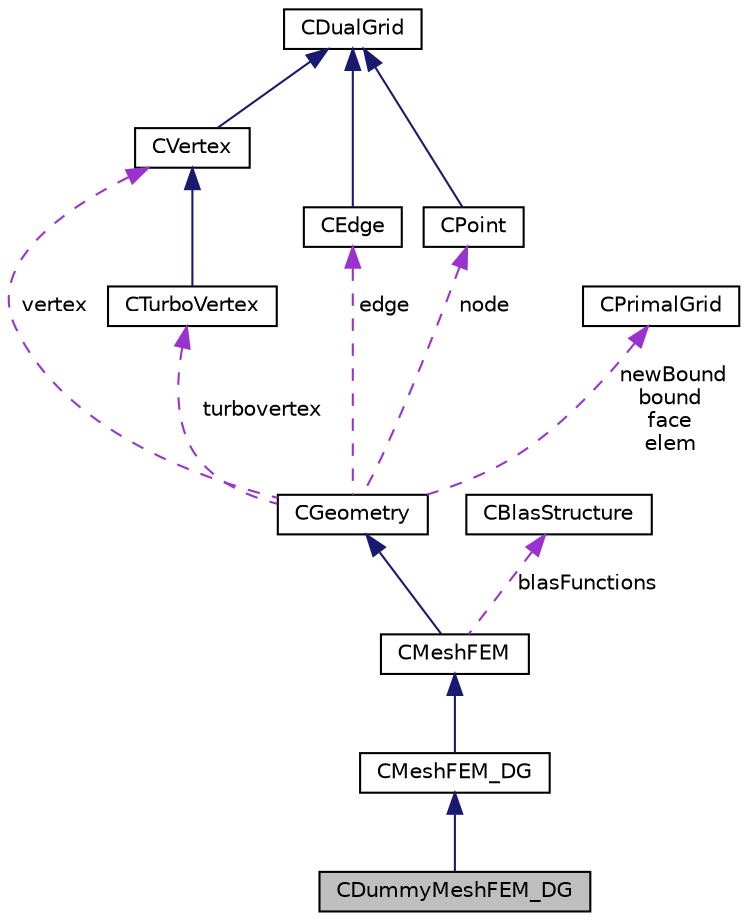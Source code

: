 digraph "CDummyMeshFEM_DG"
{
  edge [fontname="Helvetica",fontsize="10",labelfontname="Helvetica",labelfontsize="10"];
  node [fontname="Helvetica",fontsize="10",shape=record];
  Node4 [label="CDummyMeshFEM_DG",height=0.2,width=0.4,color="black", fillcolor="grey75", style="filled", fontcolor="black"];
  Node5 -> Node4 [dir="back",color="midnightblue",fontsize="10",style="solid",fontname="Helvetica"];
  Node5 [label="CMeshFEM_DG",height=0.2,width=0.4,color="black", fillcolor="white", style="filled",URL="$class_c_mesh_f_e_m___d_g.html",tooltip="Class which contains all the variables for the DG FEM solver. "];
  Node6 -> Node5 [dir="back",color="midnightblue",fontsize="10",style="solid",fontname="Helvetica"];
  Node6 [label="CMeshFEM",height=0.2,width=0.4,color="black", fillcolor="white", style="filled",URL="$class_c_mesh_f_e_m.html",tooltip="Base class for the FEM solver. "];
  Node7 -> Node6 [dir="back",color="midnightblue",fontsize="10",style="solid",fontname="Helvetica"];
  Node7 [label="CGeometry",height=0.2,width=0.4,color="black", fillcolor="white", style="filled",URL="$class_c_geometry.html",tooltip="Parent class for defining the geometry of the problem (complete geometry, multigrid agglomerated geom..."];
  Node8 -> Node7 [dir="back",color="darkorchid3",fontsize="10",style="dashed",label=" turbovertex" ,fontname="Helvetica"];
  Node8 [label="CTurboVertex",height=0.2,width=0.4,color="black", fillcolor="white", style="filled",URL="$class_c_turbo_vertex.html",tooltip="Class for vertex definition for turbomachinery (equivalent to edges, but for the boundaries). "];
  Node9 -> Node8 [dir="back",color="midnightblue",fontsize="10",style="solid",fontname="Helvetica"];
  Node9 [label="CVertex",height=0.2,width=0.4,color="black", fillcolor="white", style="filled",URL="$class_c_vertex.html",tooltip="Class for vertex definition (equivalent to edges, but for the boundaries). "];
  Node10 -> Node9 [dir="back",color="midnightblue",fontsize="10",style="solid",fontname="Helvetica"];
  Node10 [label="CDualGrid",height=0.2,width=0.4,color="black", fillcolor="white", style="filled",URL="$class_c_dual_grid.html",tooltip="Class for controlling the dual volume definition. The dual volume is compose by three main elements: ..."];
  Node11 -> Node7 [dir="back",color="darkorchid3",fontsize="10",style="dashed",label=" newBound\nbound\nface\nelem" ,fontname="Helvetica"];
  Node11 [label="CPrimalGrid",height=0.2,width=0.4,color="black", fillcolor="white", style="filled",URL="$class_c_primal_grid.html",tooltip="Class to define the numerical primal grid. "];
  Node9 -> Node7 [dir="back",color="darkorchid3",fontsize="10",style="dashed",label=" vertex" ,fontname="Helvetica"];
  Node12 -> Node7 [dir="back",color="darkorchid3",fontsize="10",style="dashed",label=" edge" ,fontname="Helvetica"];
  Node12 [label="CEdge",height=0.2,width=0.4,color="black", fillcolor="white", style="filled",URL="$class_c_edge.html",tooltip="Class for defining an edge. "];
  Node10 -> Node12 [dir="back",color="midnightblue",fontsize="10",style="solid",fontname="Helvetica"];
  Node13 -> Node7 [dir="back",color="darkorchid3",fontsize="10",style="dashed",label=" node" ,fontname="Helvetica"];
  Node13 [label="CPoint",height=0.2,width=0.4,color="black", fillcolor="white", style="filled",URL="$class_c_point.html",tooltip="Class for point definition (including control volume definition). "];
  Node10 -> Node13 [dir="back",color="midnightblue",fontsize="10",style="solid",fontname="Helvetica"];
  Node14 -> Node6 [dir="back",color="darkorchid3",fontsize="10",style="dashed",label=" blasFunctions" ,fontname="Helvetica"];
  Node14 [label="CBlasStructure",height=0.2,width=0.4,color="black", fillcolor="white", style="filled",URL="$class_c_blas_structure.html",tooltip="Class, which serves as an interface to the BLAS functionalities needed. "];
}

